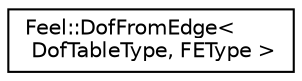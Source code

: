 digraph "Graphical Class Hierarchy"
{
 // LATEX_PDF_SIZE
  edge [fontname="Helvetica",fontsize="10",labelfontname="Helvetica",labelfontsize="10"];
  node [fontname="Helvetica",fontsize="10",shape=record];
  rankdir="LR";
  Node0 [label="Feel::DofFromEdge\<\l DofTableType, FEType \>",height=0.2,width=0.4,color="black", fillcolor="white", style="filled",URL="$classFeel_1_1DofFromEdge.html",tooltip="Local Dof contribution from edge dof."];
}
